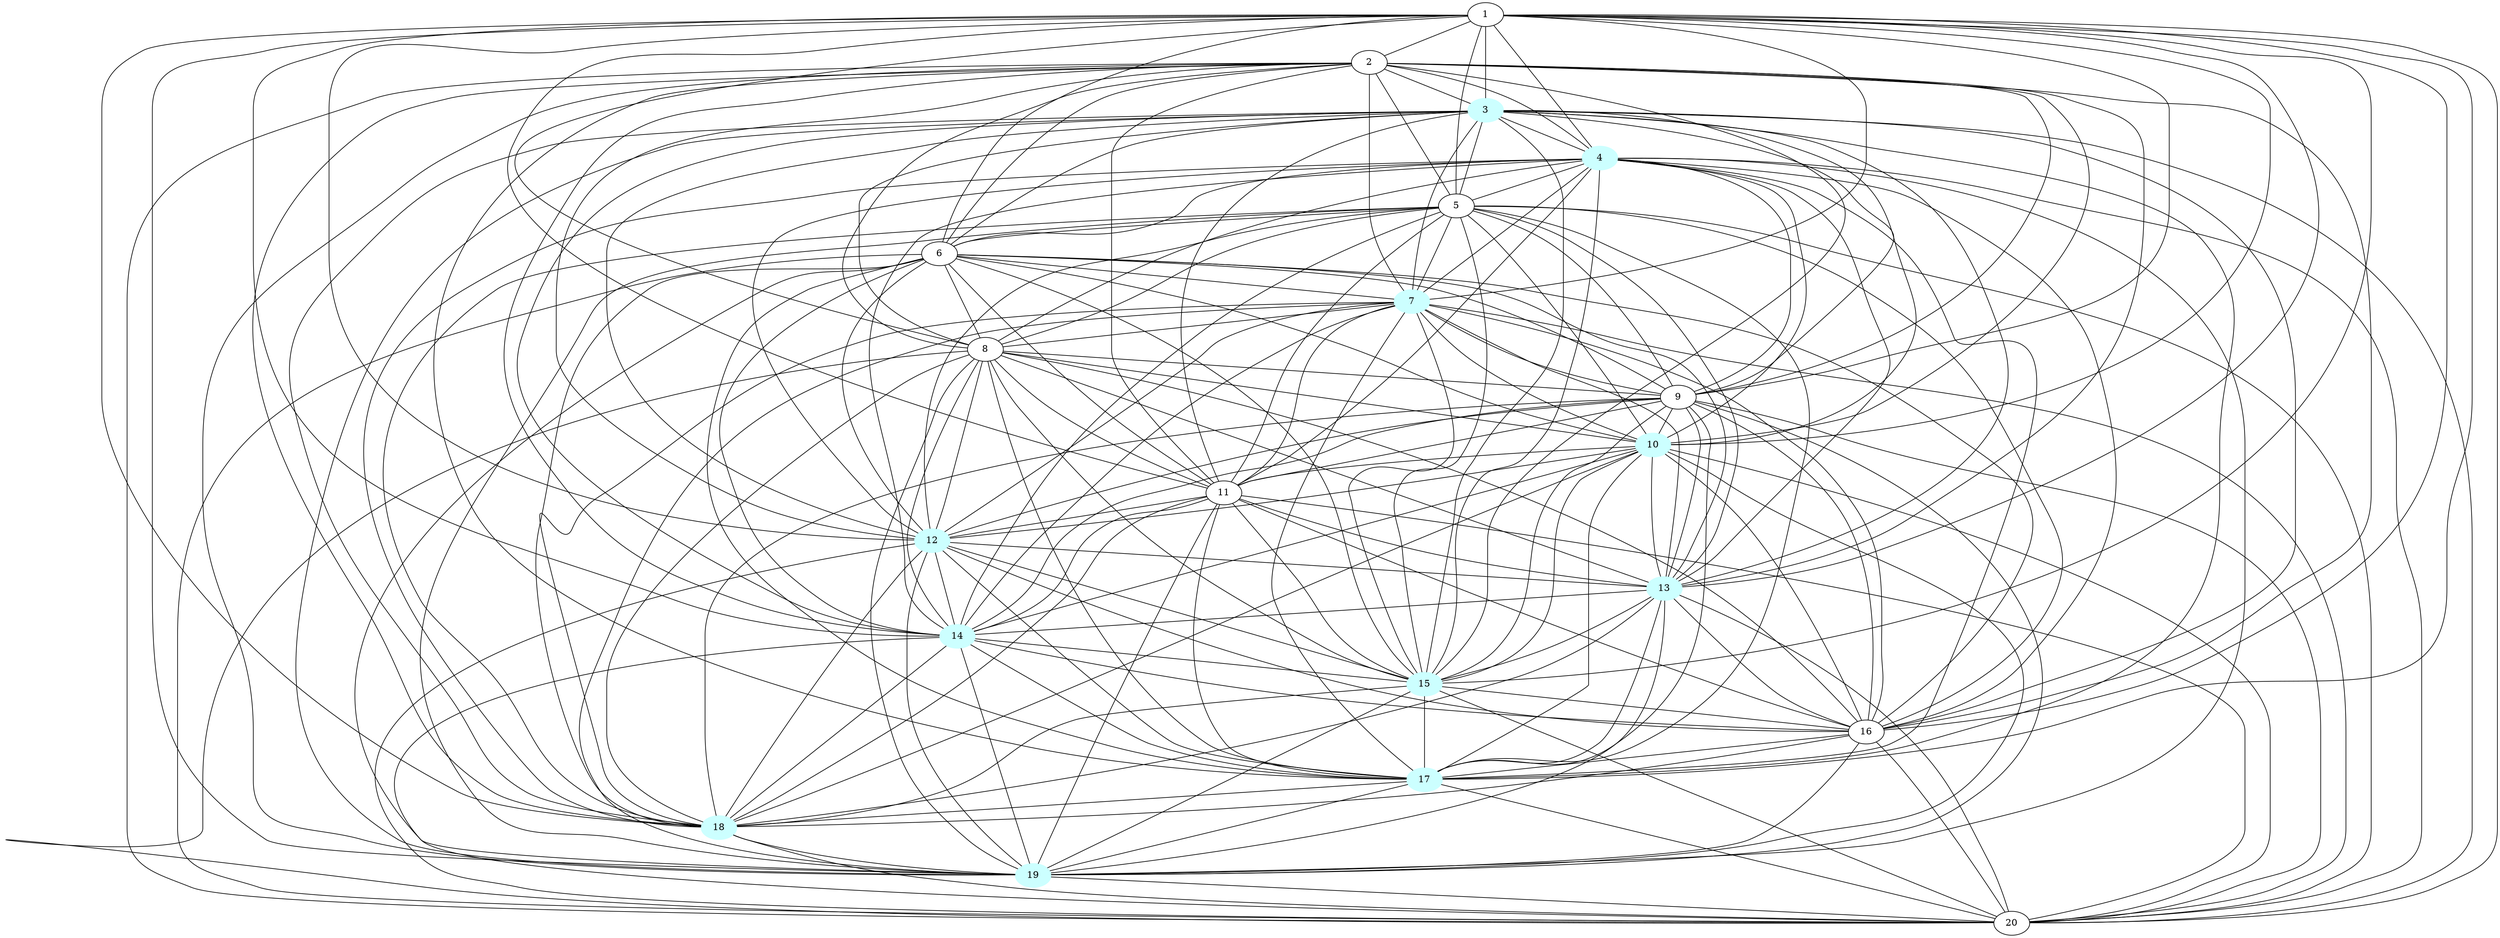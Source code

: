 graph G {
    3 [style=filled, color="#CCFFFF"];
    4 [style=filled, color="#CCFFFF"];
    7 [style=filled, color="#CCFFFF"];
    10 [style=filled, color="#CCFFFF"];
    12 [style=filled, color="#CCFFFF"];
    13 [style=filled, color="#CCFFFF"];
    14 [style=filled, color="#CCFFFF"];
    15 [style=filled, color="#CCFFFF"];
    17 [style=filled, color="#CCFFFF"];
    18 [style=filled, color="#CCFFFF"];
    19 [style=filled, color="#CCFFFF"];
    1 -- 2 [len= 3]
    1 -- 3 [len= 3]
    1 -- 4 [len= 4]
    1 -- 5 [len= 4]
    1 -- 6 [len= 4]
    1 -- 7 [len= 3]
    1 -- 8 [len= 4]
    1 -- 9 [len= 4]
    1 -- 10 [len= 3]
    1 -- 11 [len= 3]
    1 -- 12 [len= 4]
    1 -- 13 [len= 4]
    1 -- 14 [len= 3]
    1 -- 15 [len= 3]
    1 -- 16 [len= 3]
    1 -- 17 [len= 3]
    1 -- 18 [len= 3]
    1 -- 19 [len= 3]
    1 -- 20 [len= 4]
    2 -- 3 [len= 4]
    2 -- 4 [len= 5]
    2 -- 5 [len= 5]
    2 -- 6 [len= 5]
    2 -- 7 [len= 4]
    2 -- 8 [len= 5]
    2 -- 9 [len= 5]
    2 -- 10 [len= 4]
    2 -- 11 [len= 4]
    2 -- 12 [len= 5]
    2 -- 13 [len= 4]
    2 -- 14 [len= 4]
    2 -- 15 [len= 4]
    2 -- 16 [len= 3]
    2 -- 17 [len= 4]
    2 -- 18 [len= 4]
    2 -- 19 [len= 4]
    2 -- 20 [len= 5]
    3 -- 4 [len= 3]
    3 -- 5 [len= 3]
    3 -- 6 [len= 4]
    3 -- 7 [len= 3]
    3 -- 8 [len= 4]
    3 -- 9 [len= 3]
    3 -- 10 [len= 3]
    3 -- 11 [len= 4]
    3 -- 12 [len= 3]
    3 -- 13 [len= 3]
    3 -- 14 [len= 3]
    3 -- 15 [len= 3]
    3 -- 16 [len= 3]
    3 -- 17 [len= 2]
    3 -- 18 [len= 2]
    3 -- 19 [len= 3]
    3 -- 20 [len= 3]
    4 -- 5 [len= 5]
    4 -- 6 [len= 4]
    4 -- 7 [len= 3]
    4 -- 8 [len= 4]
    4 -- 9 [len= 4]
    4 -- 10 [len= 3]
    4 -- 11 [len= 4]
    4 -- 12 [len= 3]
    4 -- 13 [len= 3]
    4 -- 14 [len= 3]
    4 -- 15 [len= 4]
    4 -- 16 [len= 4]
    4 -- 17 [len= 3]
    4 -- 18 [len= 2]
    4 -- 19 [len= 3]
    4 -- 20 [len= 4]
    5 -- 6 [len= 5]
    5 -- 7 [len= 4]
    5 -- 8 [len= 5]
    5 -- 9 [len= 4]
    5 -- 10 [len= 4]
    5 -- 11 [len= 5]
    5 -- 12 [len= 5]
    5 -- 13 [len= 5]
    5 -- 14 [len= 4]
    5 -- 15 [len= 3]
    5 -- 16 [len= 4]
    5 -- 17 [len= 4]
    5 -- 18 [len= 4]
    5 -- 19 [len= 4]
    5 -- 20 [len= 4]
    6 -- 7 [len= 3]
    6 -- 8 [len= 4]
    6 -- 9 [len= 3]
    6 -- 10 [len= 3]
    6 -- 11 [len= 5]
    6 -- 12 [len= 3]
    6 -- 13 [len= 4]
    6 -- 14 [len= 4]
    6 -- 15 [len= 4]
    6 -- 16 [len= 4]
    6 -- 17 [len= 3]
    6 -- 18 [len= 3]
    6 -- 19 [len= 3]
    6 -- 20 [len= 4]
    7 -- 8 [len= 4]
    7 -- 9 [len= 3]
    7 -- 10 [len= 3]
    7 -- 11 [len= 4]
    7 -- 12 [len= 3]
    7 -- 13 [len= 3]
    7 -- 14 [len= 3]
    7 -- 15 [len= 3]
    7 -- 16 [len= 3]
    7 -- 17 [len= 2]
    7 -- 18 [len= 2]
    7 -- 19 [len= 3]
    7 -- 20 [len= 3]
    8 -- 9 [len= 4]
    8 -- 10 [len= 3]
    8 -- 11 [len= 5]
    8 -- 12 [len= 4]
    8 -- 13 [len= 4]
    8 -- 14 [len= 3]
    8 -- 15 [len= 3]
    8 -- 16 [len= 4]
    8 -- 17 [len= 3]
    8 -- 18 [len= 3]
    8 -- 19 [len= 4]
    8 -- 20 [len= 3]
    9 -- 10 [len= 3]
    9 -- 11 [len= 4]
    9 -- 12 [len= 4]
    9 -- 13 [len= 4]
    9 -- 14 [len= 3]
    9 -- 15 [len= 3]
    9 -- 16 [len= 3]
    9 -- 17 [len= 3]
    9 -- 18 [len= 3]
    9 -- 19 [len= 3]
    9 -- 20 [len= 3]
    10 -- 11 [len= 4]
    10 -- 12 [len= 3]
    10 -- 13 [len= 4]
    10 -- 14 [len= 3]
    10 -- 15 [len= 3]
    10 -- 16 [len= 3]
    10 -- 17 [len= 2]
    10 -- 18 [len= 3]
    10 -- 19 [len= 3]
    10 -- 20 [len= 3]
    11 -- 12 [len= 4]
    11 -- 13 [len= 3]
    11 -- 14 [len= 3]
    11 -- 15 [len= 4]
    11 -- 16 [len= 3]
    11 -- 17 [len= 3]
    11 -- 18 [len= 3]
    11 -- 19 [len= 4]
    11 -- 20 [len= 4]
    12 -- 13 [len= 3]
    12 -- 14 [len= 3]
    12 -- 15 [len= 3]
    12 -- 16 [len= 4]
    12 -- 17 [len= 3]
    12 -- 18 [len= 2]
    12 -- 19 [len= 3]
    12 -- 20 [len= 4]
    13 -- 14 [len= 3]
    13 -- 15 [len= 3]
    13 -- 16 [len= 3]
    13 -- 17 [len= 3]
    13 -- 18 [len= 2]
    13 -- 19 [len= 3]
    13 -- 20 [len= 4]
    14 -- 15 [len= 3]
    14 -- 16 [len= 3]
    14 -- 17 [len= 3]
    14 -- 18 [len= 2]
    14 -- 19 [len= 3]
    14 -- 20 [len= 3]
    15 -- 16 [len= 3]
    15 -- 17 [len= 2]
    15 -- 18 [len= 3]
    15 -- 19 [len= 3]
    15 -- 20 [len= 3]
    16 -- 17 [len= 2]
    16 -- 18 [len= 3]
    16 -- 19 [len= 3]
    16 -- 20 [len= 3]
    17 -- 18 [len= 2]
    17 -- 19 [len= 3]
    17 -- 20 [len= 3]
    18 -- 19 [len= 3]
    18 -- 20 [len= 3]
    19 -- 20 [len= 3]
}
